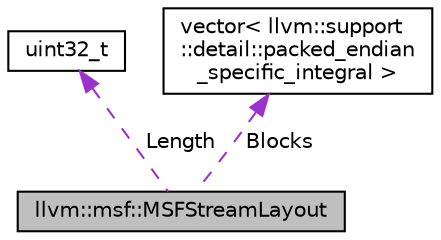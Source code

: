digraph "llvm::msf::MSFStreamLayout"
{
 // LATEX_PDF_SIZE
  bgcolor="transparent";
  edge [fontname="Helvetica",fontsize="10",labelfontname="Helvetica",labelfontsize="10"];
  node [fontname="Helvetica",fontsize="10",shape="box"];
  Node1 [label="llvm::msf::MSFStreamLayout",height=0.2,width=0.4,color="black", fillcolor="grey75", style="filled", fontcolor="black",tooltip="Describes the layout of a stream in an MSF layout."];
  Node2 -> Node1 [dir="back",color="darkorchid3",fontsize="10",style="dashed",label=" Length" ,fontname="Helvetica"];
  Node2 [label="uint32_t",height=0.2,width=0.4,color="black",URL="$classuint32__t.html",tooltip=" "];
  Node3 -> Node1 [dir="back",color="darkorchid3",fontsize="10",style="dashed",label=" Blocks" ,fontname="Helvetica"];
  Node3 [label="vector\< llvm::support\l::detail::packed_endian\l_specific_integral \>",height=0.2,width=0.4,color="black",tooltip=" "];
}
